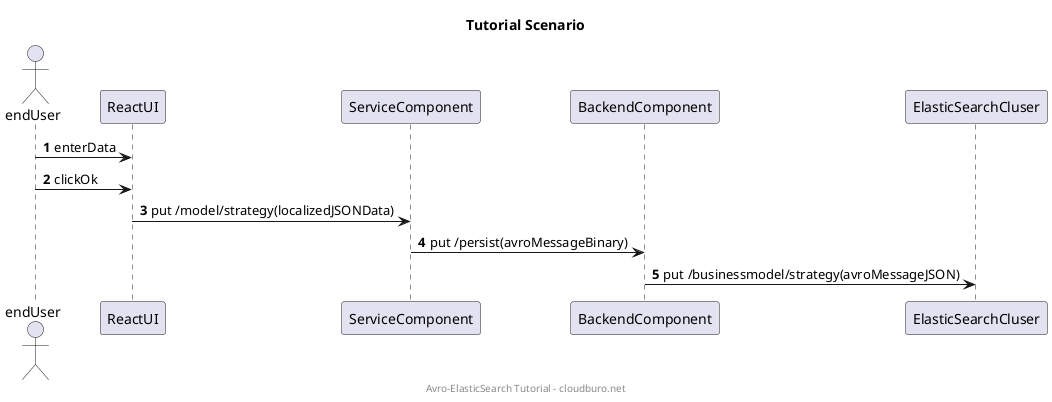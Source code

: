 @startuml
title "Tutorial Scenario"
footer "Avro-ElasticSearch Tutorial - cloudburo.net"

actor endUser
autonumber
endUser -> ReactUI: enterData
endUser -> ReactUI: clickOk
ReactUI -> ServiceComponent: put /model/strategy(localizedJSONData)
ServiceComponent -> BackendComponent: put /persist(avroMessageBinary)
BackendComponent -> ElasticSearchCluser: put /businessmodel/strategy(avroMessageJSON)
@enduml
